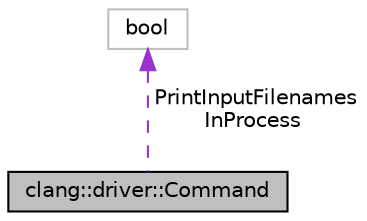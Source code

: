 digraph "clang::driver::Command"
{
 // LATEX_PDF_SIZE
  bgcolor="transparent";
  edge [fontname="Helvetica",fontsize="10",labelfontname="Helvetica",labelfontsize="10"];
  node [fontname="Helvetica",fontsize="10",shape=record];
  Node1 [label="clang::driver::Command",height=0.2,width=0.4,color="black", fillcolor="grey75", style="filled", fontcolor="black",tooltip="Command - An executable path/name and argument vector to execute."];
  Node2 -> Node1 [dir="back",color="darkorchid3",fontsize="10",style="dashed",label=" PrintInputFilenames\nInProcess" ,fontname="Helvetica"];
  Node2 [label="bool",height=0.2,width=0.4,color="grey75",tooltip=" "];
}
